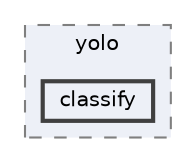 digraph "C:/Users/dorij/OneDrive/Desktop/ur5/vision/yolo/classify"
{
 // LATEX_PDF_SIZE
  bgcolor="transparent";
  edge [fontname=Helvetica,fontsize=10,labelfontname=Helvetica,labelfontsize=10];
  node [fontname=Helvetica,fontsize=10,shape=box,height=0.2,width=0.4];
  compound=true
  subgraph clusterdir_b9309eed96cb4578c401d3eed0c0ec61 {
    graph [ bgcolor="#edf0f7", pencolor="grey50", label="yolo", fontname=Helvetica,fontsize=10 style="filled,dashed", URL="dir_b9309eed96cb4578c401d3eed0c0ec61.html",tooltip=""]
  dir_9193f942da8e14d8381faf019979ac39 [label="classify", fillcolor="#edf0f7", color="grey25", style="filled,bold", URL="dir_9193f942da8e14d8381faf019979ac39.html",tooltip=""];
  }
}
